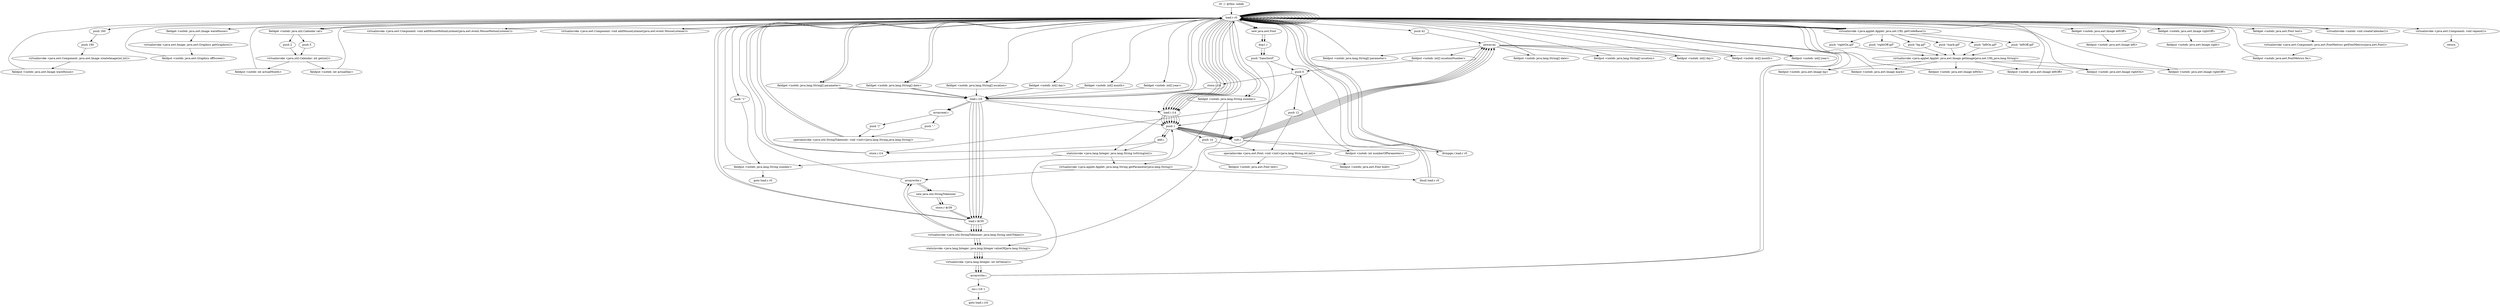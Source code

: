 digraph "" {
    "r0 := @this: noteb"
    "load.r r0"
    "r0 := @this: noteb"->"load.r r0";
    "load.r r0"->"load.r r0";
    "push 160"
    "load.r r0"->"push 160";
    "push 190"
    "push 160"->"push 190";
    "virtualinvoke <java.awt.Component: java.awt.Image createImage(int,int)>"
    "push 190"->"virtualinvoke <java.awt.Component: java.awt.Image createImage(int,int)>";
    "fieldput <noteb: java.awt.Image wareHouse>"
    "virtualinvoke <java.awt.Component: java.awt.Image createImage(int,int)>"->"fieldput <noteb: java.awt.Image wareHouse>";
    "fieldput <noteb: java.awt.Image wareHouse>"->"load.r r0";
    "load.r r0"->"load.r r0";
    "fieldget <noteb: java.awt.Image wareHouse>"
    "load.r r0"->"fieldget <noteb: java.awt.Image wareHouse>";
    "virtualinvoke <java.awt.Image: java.awt.Graphics getGraphics()>"
    "fieldget <noteb: java.awt.Image wareHouse>"->"virtualinvoke <java.awt.Image: java.awt.Graphics getGraphics()>";
    "fieldput <noteb: java.awt.Graphics offScreen>"
    "virtualinvoke <java.awt.Image: java.awt.Graphics getGraphics()>"->"fieldput <noteb: java.awt.Graphics offScreen>";
    "fieldput <noteb: java.awt.Graphics offScreen>"->"load.r r0";
    "load.r r0"->"load.r r0";
    "fieldget <noteb: java.util.Calendar cal>"
    "load.r r0"->"fieldget <noteb: java.util.Calendar cal>";
    "push 2"
    "fieldget <noteb: java.util.Calendar cal>"->"push 2";
    "virtualinvoke <java.util.Calendar: int get(int)>"
    "push 2"->"virtualinvoke <java.util.Calendar: int get(int)>";
    "fieldput <noteb: int actualMonth>"
    "virtualinvoke <java.util.Calendar: int get(int)>"->"fieldput <noteb: int actualMonth>";
    "fieldput <noteb: int actualMonth>"->"load.r r0";
    "load.r r0"->"load.r r0";
    "load.r r0"->"fieldget <noteb: java.util.Calendar cal>";
    "push 5"
    "fieldget <noteb: java.util.Calendar cal>"->"push 5";
    "push 5"->"virtualinvoke <java.util.Calendar: int get(int)>";
    "fieldput <noteb: int actualDay>"
    "virtualinvoke <java.util.Calendar: int get(int)>"->"fieldput <noteb: int actualDay>";
    "fieldput <noteb: int actualDay>"->"load.r r0";
    "load.r r0"->"load.r r0";
    "virtualinvoke <java.awt.Component: void addMouseMotionListener(java.awt.event.MouseMotionListener)>"
    "load.r r0"->"virtualinvoke <java.awt.Component: void addMouseMotionListener(java.awt.event.MouseMotionListener)>";
    "virtualinvoke <java.awt.Component: void addMouseMotionListener(java.awt.event.MouseMotionListener)>"->"load.r r0";
    "load.r r0"->"load.r r0";
    "virtualinvoke <java.awt.Component: void addMouseListener(java.awt.event.MouseListener)>"
    "load.r r0"->"virtualinvoke <java.awt.Component: void addMouseListener(java.awt.event.MouseListener)>";
    "virtualinvoke <java.awt.Component: void addMouseListener(java.awt.event.MouseListener)>"->"load.r r0";
    "push 42"
    "load.r r0"->"push 42";
    "newarray"
    "push 42"->"newarray";
    "fieldput <noteb: int[] occationNumber>"
    "newarray"->"fieldput <noteb: int[] occationNumber>";
    "push 0"
    "fieldput <noteb: int[] occationNumber>"->"push 0";
    "store.i i14"
    "push 0"->"store.i i14";
    "store.i i14"->"load.r r0";
    "load.r r0"->"load.r r0";
    "load.r r0"->"load.r r0";
    "virtualinvoke <java.applet.Applet: java.net.URL getCodeBase()>"
    "load.r r0"->"virtualinvoke <java.applet.Applet: java.net.URL getCodeBase()>";
    "push \"bg.gif\""
    "virtualinvoke <java.applet.Applet: java.net.URL getCodeBase()>"->"push \"bg.gif\"";
    "virtualinvoke <java.applet.Applet: java.awt.Image getImage(java.net.URL,java.lang.String)>"
    "push \"bg.gif\""->"virtualinvoke <java.applet.Applet: java.awt.Image getImage(java.net.URL,java.lang.String)>";
    "fieldput <noteb: java.awt.Image bg>"
    "virtualinvoke <java.applet.Applet: java.awt.Image getImage(java.net.URL,java.lang.String)>"->"fieldput <noteb: java.awt.Image bg>";
    "fieldput <noteb: java.awt.Image bg>"->"load.r r0";
    "load.r r0"->"load.r r0";
    "load.r r0"->"load.r r0";
    "load.r r0"->"virtualinvoke <java.applet.Applet: java.net.URL getCodeBase()>";
    "push \"mark.gif\""
    "virtualinvoke <java.applet.Applet: java.net.URL getCodeBase()>"->"push \"mark.gif\"";
    "push \"mark.gif\""->"virtualinvoke <java.applet.Applet: java.awt.Image getImage(java.net.URL,java.lang.String)>";
    "fieldput <noteb: java.awt.Image mark>"
    "virtualinvoke <java.applet.Applet: java.awt.Image getImage(java.net.URL,java.lang.String)>"->"fieldput <noteb: java.awt.Image mark>";
    "fieldput <noteb: java.awt.Image mark>"->"load.r r0";
    "load.r r0"->"load.r r0";
    "load.r r0"->"load.r r0";
    "load.r r0"->"virtualinvoke <java.applet.Applet: java.net.URL getCodeBase()>";
    "push \"leftOn.gif\""
    "virtualinvoke <java.applet.Applet: java.net.URL getCodeBase()>"->"push \"leftOn.gif\"";
    "push \"leftOn.gif\""->"virtualinvoke <java.applet.Applet: java.awt.Image getImage(java.net.URL,java.lang.String)>";
    "fieldput <noteb: java.awt.Image leftOn>"
    "virtualinvoke <java.applet.Applet: java.awt.Image getImage(java.net.URL,java.lang.String)>"->"fieldput <noteb: java.awt.Image leftOn>";
    "fieldput <noteb: java.awt.Image leftOn>"->"load.r r0";
    "load.r r0"->"load.r r0";
    "load.r r0"->"load.r r0";
    "load.r r0"->"virtualinvoke <java.applet.Applet: java.net.URL getCodeBase()>";
    "push \"leftOff.gif\""
    "virtualinvoke <java.applet.Applet: java.net.URL getCodeBase()>"->"push \"leftOff.gif\"";
    "push \"leftOff.gif\""->"virtualinvoke <java.applet.Applet: java.awt.Image getImage(java.net.URL,java.lang.String)>";
    "fieldput <noteb: java.awt.Image leftOff>"
    "virtualinvoke <java.applet.Applet: java.awt.Image getImage(java.net.URL,java.lang.String)>"->"fieldput <noteb: java.awt.Image leftOff>";
    "fieldput <noteb: java.awt.Image leftOff>"->"load.r r0";
    "load.r r0"->"load.r r0";
    "load.r r0"->"load.r r0";
    "load.r r0"->"virtualinvoke <java.applet.Applet: java.net.URL getCodeBase()>";
    "push \"rightOn.gif\""
    "virtualinvoke <java.applet.Applet: java.net.URL getCodeBase()>"->"push \"rightOn.gif\"";
    "push \"rightOn.gif\""->"virtualinvoke <java.applet.Applet: java.awt.Image getImage(java.net.URL,java.lang.String)>";
    "fieldput <noteb: java.awt.Image rightOn>"
    "virtualinvoke <java.applet.Applet: java.awt.Image getImage(java.net.URL,java.lang.String)>"->"fieldput <noteb: java.awt.Image rightOn>";
    "fieldput <noteb: java.awt.Image rightOn>"->"load.r r0";
    "load.r r0"->"load.r r0";
    "load.r r0"->"load.r r0";
    "load.r r0"->"virtualinvoke <java.applet.Applet: java.net.URL getCodeBase()>";
    "push \"rightOff.gif\""
    "virtualinvoke <java.applet.Applet: java.net.URL getCodeBase()>"->"push \"rightOff.gif\"";
    "push \"rightOff.gif\""->"virtualinvoke <java.applet.Applet: java.awt.Image getImage(java.net.URL,java.lang.String)>";
    "fieldput <noteb: java.awt.Image rightOff>"
    "virtualinvoke <java.applet.Applet: java.awt.Image getImage(java.net.URL,java.lang.String)>"->"fieldput <noteb: java.awt.Image rightOff>";
    "fieldput <noteb: java.awt.Image rightOff>"->"load.r r0";
    "load.r r0"->"load.r r0";
    "fieldget <noteb: java.awt.Image leftOff>"
    "load.r r0"->"fieldget <noteb: java.awt.Image leftOff>";
    "fieldput <noteb: java.awt.Image left>"
    "fieldget <noteb: java.awt.Image leftOff>"->"fieldput <noteb: java.awt.Image left>";
    "fieldput <noteb: java.awt.Image left>"->"load.r r0";
    "load.r r0"->"load.r r0";
    "fieldget <noteb: java.awt.Image rightOff>"
    "load.r r0"->"fieldget <noteb: java.awt.Image rightOff>";
    "fieldput <noteb: java.awt.Image right>"
    "fieldget <noteb: java.awt.Image rightOff>"->"fieldput <noteb: java.awt.Image right>";
    "fieldput <noteb: java.awt.Image right>"->"load.r r0";
    "new java.awt.Font"
    "load.r r0"->"new java.awt.Font";
    "dup1.r"
    "new java.awt.Font"->"dup1.r";
    "push \"SansSerif\""
    "dup1.r"->"push \"SansSerif\"";
    "push \"SansSerif\""->"push 0";
    "push 12"
    "push 0"->"push 12";
    "specialinvoke <java.awt.Font: void <init>(java.lang.String,int,int)>"
    "push 12"->"specialinvoke <java.awt.Font: void <init>(java.lang.String,int,int)>";
    "fieldput <noteb: java.awt.Font text>"
    "specialinvoke <java.awt.Font: void <init>(java.lang.String,int,int)>"->"fieldput <noteb: java.awt.Font text>";
    "fieldput <noteb: java.awt.Font text>"->"load.r r0";
    "load.r r0"->"new java.awt.Font";
    "new java.awt.Font"->"dup1.r";
    "dup1.r"->"push \"SansSerif\"";
    "push 1"
    "push \"SansSerif\""->"push 1";
    "push 14"
    "push 1"->"push 14";
    "push 14"->"specialinvoke <java.awt.Font: void <init>(java.lang.String,int,int)>";
    "fieldput <noteb: java.awt.Font bold>"
    "specialinvoke <java.awt.Font: void <init>(java.lang.String,int,int)>"->"fieldput <noteb: java.awt.Font bold>";
    "fieldput <noteb: java.awt.Font bold>"->"load.r r0";
    "load.r r0"->"load.r r0";
    "load.r r0"->"load.r r0";
    "fieldget <noteb: java.awt.Font text>"
    "load.r r0"->"fieldget <noteb: java.awt.Font text>";
    "virtualinvoke <java.awt.Component: java.awt.FontMetrics getFontMetrics(java.awt.Font)>"
    "fieldget <noteb: java.awt.Font text>"->"virtualinvoke <java.awt.Component: java.awt.FontMetrics getFontMetrics(java.awt.Font)>";
    "fieldput <noteb: java.awt.FontMetrics fm>"
    "virtualinvoke <java.awt.Component: java.awt.FontMetrics getFontMetrics(java.awt.Font)>"->"fieldput <noteb: java.awt.FontMetrics fm>";
    "fieldput <noteb: java.awt.FontMetrics fm>"->"load.r r0";
    "push \"1\""
    "load.r r0"->"push \"1\"";
    "fieldput <noteb: java.lang.String number>"
    "push \"1\""->"fieldput <noteb: java.lang.String number>";
    "fieldput <noteb: java.lang.String number>"->"load.r r0";
    "load.r r0"->"load.r r0";
    "fieldget <noteb: java.lang.String number>"
    "load.r r0"->"fieldget <noteb: java.lang.String number>";
    "virtualinvoke <java.applet.Applet: java.lang.String getParameter(java.lang.String)>"
    "fieldget <noteb: java.lang.String number>"->"virtualinvoke <java.applet.Applet: java.lang.String getParameter(java.lang.String)>";
    "ifnull load.r r0"
    "virtualinvoke <java.applet.Applet: java.lang.String getParameter(java.lang.String)>"->"ifnull load.r r0";
    "ifnull load.r r0"->"load.r r0";
    "load.r r0"->"fieldget <noteb: java.lang.String number>";
    "staticinvoke <java.lang.Integer: java.lang.Integer valueOf(java.lang.String)>"
    "fieldget <noteb: java.lang.String number>"->"staticinvoke <java.lang.Integer: java.lang.Integer valueOf(java.lang.String)>";
    "virtualinvoke <java.lang.Integer: int intValue()>"
    "staticinvoke <java.lang.Integer: java.lang.Integer valueOf(java.lang.String)>"->"virtualinvoke <java.lang.Integer: int intValue()>";
    "virtualinvoke <java.lang.Integer: int intValue()>"->"push 1";
    "add.i"
    "push 1"->"add.i";
    "add.i"->"store.i i14";
    "store.i i14"->"load.r r0";
    "load.i i14"
    "load.r r0"->"load.i i14";
    "staticinvoke <java.lang.Integer: java.lang.String toString(int)>"
    "load.i i14"->"staticinvoke <java.lang.Integer: java.lang.String toString(int)>";
    "staticinvoke <java.lang.Integer: java.lang.String toString(int)>"->"fieldput <noteb: java.lang.String number>";
    "goto load.r r0"
    "fieldput <noteb: java.lang.String number>"->"goto load.r r0";
    "ifnull load.r r0"->"load.r r0";
    "load.r r0"->"load.i i14";
    "load.i i14"->"push 1";
    "sub.i"
    "push 1"->"sub.i";
    "sub.i"->"newarray";
    "fieldput <noteb: java.lang.String[] parameter>"
    "newarray"->"fieldput <noteb: java.lang.String[] parameter>";
    "fieldput <noteb: java.lang.String[] parameter>"->"load.r r0";
    "load.r r0"->"load.i i14";
    "load.i i14"->"push 1";
    "push 1"->"sub.i";
    "sub.i"->"newarray";
    "fieldput <noteb: java.lang.String[] date>"
    "newarray"->"fieldput <noteb: java.lang.String[] date>";
    "fieldput <noteb: java.lang.String[] date>"->"load.r r0";
    "load.r r0"->"load.i i14";
    "load.i i14"->"push 1";
    "push 1"->"sub.i";
    "sub.i"->"newarray";
    "fieldput <noteb: java.lang.String[] occation>"
    "newarray"->"fieldput <noteb: java.lang.String[] occation>";
    "fieldput <noteb: java.lang.String[] occation>"->"load.r r0";
    "load.r r0"->"load.i i14";
    "load.i i14"->"push 1";
    "push 1"->"sub.i";
    "sub.i"->"newarray";
    "fieldput <noteb: int[] day>"
    "newarray"->"fieldput <noteb: int[] day>";
    "fieldput <noteb: int[] day>"->"load.r r0";
    "load.r r0"->"load.i i14";
    "load.i i14"->"push 1";
    "push 1"->"sub.i";
    "sub.i"->"newarray";
    "fieldput <noteb: int[] month>"
    "newarray"->"fieldput <noteb: int[] month>";
    "fieldput <noteb: int[] month>"->"load.r r0";
    "load.r r0"->"load.i i14";
    "load.i i14"->"push 1";
    "push 1"->"sub.i";
    "sub.i"->"newarray";
    "fieldput <noteb: int[] year>"
    "newarray"->"fieldput <noteb: int[] year>";
    "fieldput <noteb: int[] year>"->"load.r r0";
    "load.r r0"->"load.i i14";
    "load.i i14"->"push 1";
    "push 1"->"sub.i";
    "fieldput <noteb: int numberOfParameters>"
    "sub.i"->"fieldput <noteb: int numberOfParameters>";
    "fieldput <noteb: int numberOfParameters>"->"push 0";
    "store.i i16"
    "push 0"->"store.i i16";
    "load.i i16"
    "store.i i16"->"load.i i16";
    "load.i i16"->"load.i i14";
    "load.i i14"->"push 1";
    "push 1"->"sub.i";
    "ifcmpge.i load.r r0"
    "sub.i"->"ifcmpge.i load.r r0";
    "ifcmpge.i load.r r0"->"load.r r0";
    "fieldget <noteb: java.lang.String[] parameter>"
    "load.r r0"->"fieldget <noteb: java.lang.String[] parameter>";
    "fieldget <noteb: java.lang.String[] parameter>"->"load.i i16";
    "load.i i16"->"load.r r0";
    "load.r r0"->"load.i i16";
    "load.i i16"->"push 1";
    "push 1"->"add.i";
    "add.i"->"staticinvoke <java.lang.Integer: java.lang.String toString(int)>";
    "staticinvoke <java.lang.Integer: java.lang.String toString(int)>"->"virtualinvoke <java.applet.Applet: java.lang.String getParameter(java.lang.String)>";
    "arraywrite.r"
    "virtualinvoke <java.applet.Applet: java.lang.String getParameter(java.lang.String)>"->"arraywrite.r";
    "new java.util.StringTokenizer"
    "arraywrite.r"->"new java.util.StringTokenizer";
    "store.r $r39"
    "new java.util.StringTokenizer"->"store.r $r39";
    "load.r $r39"
    "store.r $r39"->"load.r $r39";
    "load.r $r39"->"load.r r0";
    "load.r r0"->"fieldget <noteb: java.lang.String[] parameter>";
    "fieldget <noteb: java.lang.String[] parameter>"->"load.i i16";
    "arrayread.r"
    "load.i i16"->"arrayread.r";
    "push \"|\""
    "arrayread.r"->"push \"|\"";
    "specialinvoke <java.util.StringTokenizer: void <init>(java.lang.String,java.lang.String)>"
    "push \"|\""->"specialinvoke <java.util.StringTokenizer: void <init>(java.lang.String,java.lang.String)>";
    "specialinvoke <java.util.StringTokenizer: void <init>(java.lang.String,java.lang.String)>"->"load.r r0";
    "fieldget <noteb: java.lang.String[] date>"
    "load.r r0"->"fieldget <noteb: java.lang.String[] date>";
    "fieldget <noteb: java.lang.String[] date>"->"load.i i16";
    "load.i i16"->"load.r $r39";
    "virtualinvoke <java.util.StringTokenizer: java.lang.String nextToken()>"
    "load.r $r39"->"virtualinvoke <java.util.StringTokenizer: java.lang.String nextToken()>";
    "virtualinvoke <java.util.StringTokenizer: java.lang.String nextToken()>"->"arraywrite.r";
    "arraywrite.r"->"load.r r0";
    "fieldget <noteb: java.lang.String[] occation>"
    "load.r r0"->"fieldget <noteb: java.lang.String[] occation>";
    "fieldget <noteb: java.lang.String[] occation>"->"load.i i16";
    "load.i i16"->"load.r $r39";
    "load.r $r39"->"virtualinvoke <java.util.StringTokenizer: java.lang.String nextToken()>";
    "virtualinvoke <java.util.StringTokenizer: java.lang.String nextToken()>"->"arraywrite.r";
    "arraywrite.r"->"new java.util.StringTokenizer";
    "new java.util.StringTokenizer"->"store.r $r39";
    "store.r $r39"->"load.r $r39";
    "load.r $r39"->"load.r r0";
    "load.r r0"->"fieldget <noteb: java.lang.String[] date>";
    "fieldget <noteb: java.lang.String[] date>"->"load.i i16";
    "load.i i16"->"arrayread.r";
    "push \".\""
    "arrayread.r"->"push \".\"";
    "push \".\""->"specialinvoke <java.util.StringTokenizer: void <init>(java.lang.String,java.lang.String)>";
    "specialinvoke <java.util.StringTokenizer: void <init>(java.lang.String,java.lang.String)>"->"load.r r0";
    "fieldget <noteb: int[] day>"
    "load.r r0"->"fieldget <noteb: int[] day>";
    "fieldget <noteb: int[] day>"->"load.i i16";
    "load.i i16"->"load.r $r39";
    "load.r $r39"->"virtualinvoke <java.util.StringTokenizer: java.lang.String nextToken()>";
    "virtualinvoke <java.util.StringTokenizer: java.lang.String nextToken()>"->"staticinvoke <java.lang.Integer: java.lang.Integer valueOf(java.lang.String)>";
    "staticinvoke <java.lang.Integer: java.lang.Integer valueOf(java.lang.String)>"->"virtualinvoke <java.lang.Integer: int intValue()>";
    "arraywrite.i"
    "virtualinvoke <java.lang.Integer: int intValue()>"->"arraywrite.i";
    "arraywrite.i"->"load.r r0";
    "fieldget <noteb: int[] month>"
    "load.r r0"->"fieldget <noteb: int[] month>";
    "fieldget <noteb: int[] month>"->"load.i i16";
    "load.i i16"->"load.r $r39";
    "load.r $r39"->"virtualinvoke <java.util.StringTokenizer: java.lang.String nextToken()>";
    "virtualinvoke <java.util.StringTokenizer: java.lang.String nextToken()>"->"staticinvoke <java.lang.Integer: java.lang.Integer valueOf(java.lang.String)>";
    "staticinvoke <java.lang.Integer: java.lang.Integer valueOf(java.lang.String)>"->"virtualinvoke <java.lang.Integer: int intValue()>";
    "virtualinvoke <java.lang.Integer: int intValue()>"->"arraywrite.i";
    "arraywrite.i"->"load.r r0";
    "fieldget <noteb: int[] year>"
    "load.r r0"->"fieldget <noteb: int[] year>";
    "fieldget <noteb: int[] year>"->"load.i i16";
    "load.i i16"->"load.r $r39";
    "load.r $r39"->"virtualinvoke <java.util.StringTokenizer: java.lang.String nextToken()>";
    "virtualinvoke <java.util.StringTokenizer: java.lang.String nextToken()>"->"staticinvoke <java.lang.Integer: java.lang.Integer valueOf(java.lang.String)>";
    "staticinvoke <java.lang.Integer: java.lang.Integer valueOf(java.lang.String)>"->"virtualinvoke <java.lang.Integer: int intValue()>";
    "virtualinvoke <java.lang.Integer: int intValue()>"->"arraywrite.i";
    "inc.i i16 1"
    "arraywrite.i"->"inc.i i16 1";
    "goto load.i i16"
    "inc.i i16 1"->"goto load.i i16";
    "ifcmpge.i load.r r0"->"load.r r0";
    "virtualinvoke <noteb: void createCalendar()>"
    "load.r r0"->"virtualinvoke <noteb: void createCalendar()>";
    "virtualinvoke <noteb: void createCalendar()>"->"load.r r0";
    "virtualinvoke <java.awt.Component: void repaint()>"
    "load.r r0"->"virtualinvoke <java.awt.Component: void repaint()>";
    "return"
    "virtualinvoke <java.awt.Component: void repaint()>"->"return";
}
